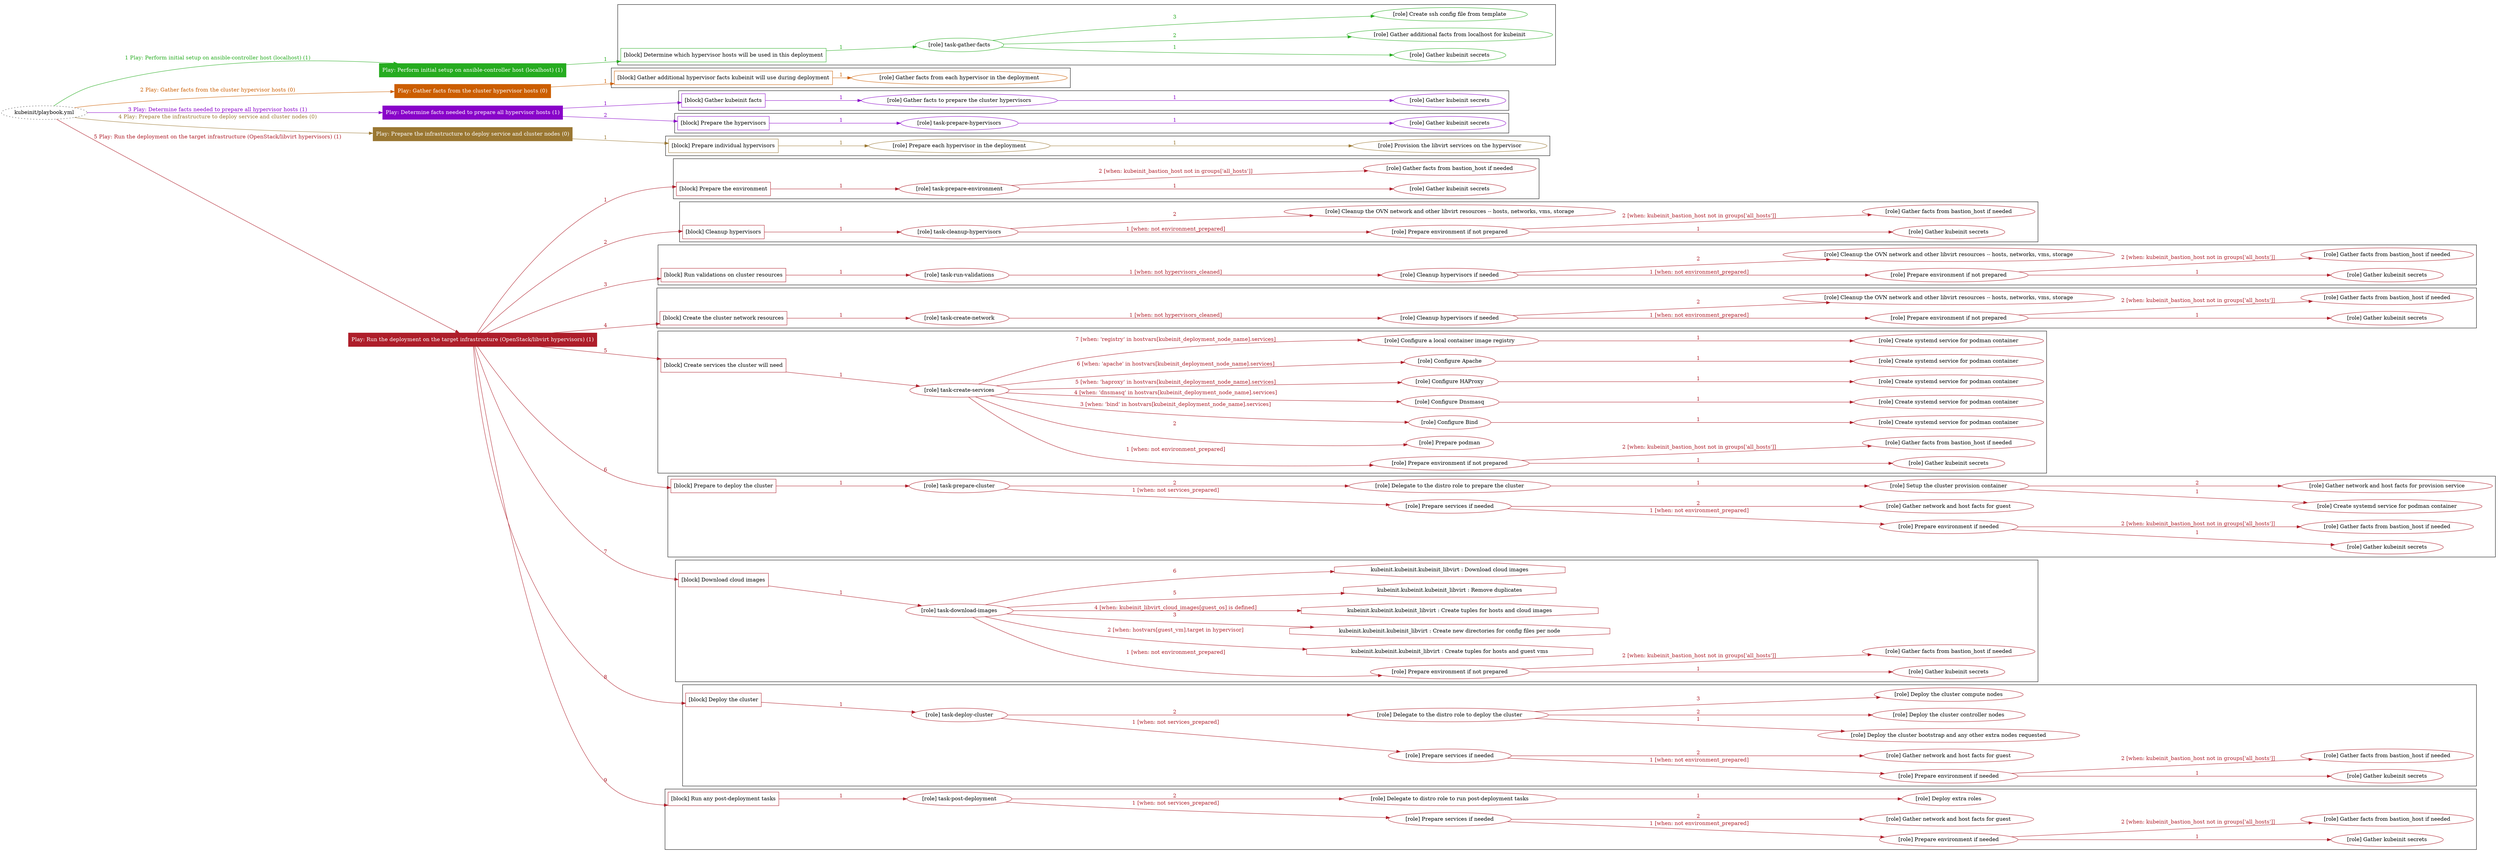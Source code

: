 digraph {
	graph [concentrate=true ordering=in rankdir=LR ratio=fill]
	edge [esep=5 sep=10]
	"kubeinit/playbook.yml" [URL="/home/runner/work/kubeinit/kubeinit/kubeinit/playbook.yml" id=playbook_1dc4ebe0 style=dotted]
	"kubeinit/playbook.yml" -> play_6513c6b6 [label="1 Play: Perform initial setup on ansible-controller host (localhost) (1)" color="#26ac20" fontcolor="#26ac20" id=edge_play_6513c6b6 labeltooltip="1 Play: Perform initial setup on ansible-controller host (localhost) (1)" tooltip="1 Play: Perform initial setup on ansible-controller host (localhost) (1)"]
	subgraph "Play: Perform initial setup on ansible-controller host (localhost) (1)" {
		play_6513c6b6 [label="Play: Perform initial setup on ansible-controller host (localhost) (1)" URL="/home/runner/work/kubeinit/kubeinit/kubeinit/playbook.yml" color="#26ac20" fontcolor="#ffffff" id=play_6513c6b6 shape=box style=filled tooltip=localhost]
		play_6513c6b6 -> block_0d187f43 [label=1 color="#26ac20" fontcolor="#26ac20" id=edge_block_0d187f43 labeltooltip=1 tooltip=1]
		subgraph cluster_block_0d187f43 {
			block_0d187f43 [label="[block] Determine which hypervisor hosts will be used in this deployment" URL="/home/runner/work/kubeinit/kubeinit/kubeinit/playbook.yml" color="#26ac20" id=block_0d187f43 labeltooltip="Determine which hypervisor hosts will be used in this deployment" shape=box tooltip="Determine which hypervisor hosts will be used in this deployment"]
			block_0d187f43 -> role_5e53e6bb [label="1 " color="#26ac20" fontcolor="#26ac20" id=edge_role_5e53e6bb labeltooltip="1 " tooltip="1 "]
			subgraph "task-gather-facts" {
				role_5e53e6bb [label="[role] task-gather-facts" URL="/home/runner/work/kubeinit/kubeinit/kubeinit/playbook.yml" color="#26ac20" id=role_5e53e6bb tooltip="task-gather-facts"]
				role_5e53e6bb -> role_58c66d2c [label="1 " color="#26ac20" fontcolor="#26ac20" id=edge_role_58c66d2c labeltooltip="1 " tooltip="1 "]
				subgraph "Gather kubeinit secrets" {
					role_58c66d2c [label="[role] Gather kubeinit secrets" URL="/home/runner/.ansible/collections/ansible_collections/kubeinit/kubeinit/roles/kubeinit_prepare/tasks/build_hypervisors_group.yml" color="#26ac20" id=role_58c66d2c tooltip="Gather kubeinit secrets"]
				}
				role_5e53e6bb -> role_f2170e97 [label="2 " color="#26ac20" fontcolor="#26ac20" id=edge_role_f2170e97 labeltooltip="2 " tooltip="2 "]
				subgraph "Gather additional facts from localhost for kubeinit" {
					role_f2170e97 [label="[role] Gather additional facts from localhost for kubeinit" URL="/home/runner/.ansible/collections/ansible_collections/kubeinit/kubeinit/roles/kubeinit_prepare/tasks/build_hypervisors_group.yml" color="#26ac20" id=role_f2170e97 tooltip="Gather additional facts from localhost for kubeinit"]
				}
				role_5e53e6bb -> role_0f9cb9e4 [label="3 " color="#26ac20" fontcolor="#26ac20" id=edge_role_0f9cb9e4 labeltooltip="3 " tooltip="3 "]
				subgraph "Create ssh config file from template" {
					role_0f9cb9e4 [label="[role] Create ssh config file from template" URL="/home/runner/.ansible/collections/ansible_collections/kubeinit/kubeinit/roles/kubeinit_prepare/tasks/build_hypervisors_group.yml" color="#26ac20" id=role_0f9cb9e4 tooltip="Create ssh config file from template"]
				}
			}
		}
	}
	"kubeinit/playbook.yml" -> play_af8299f8 [label="2 Play: Gather facts from the cluster hypervisor hosts (0)" color="#cc5e00" fontcolor="#cc5e00" id=edge_play_af8299f8 labeltooltip="2 Play: Gather facts from the cluster hypervisor hosts (0)" tooltip="2 Play: Gather facts from the cluster hypervisor hosts (0)"]
	subgraph "Play: Gather facts from the cluster hypervisor hosts (0)" {
		play_af8299f8 [label="Play: Gather facts from the cluster hypervisor hosts (0)" URL="/home/runner/work/kubeinit/kubeinit/kubeinit/playbook.yml" color="#cc5e00" fontcolor="#ffffff" id=play_af8299f8 shape=box style=filled tooltip="Play: Gather facts from the cluster hypervisor hosts (0)"]
		play_af8299f8 -> block_1654fb5c [label=1 color="#cc5e00" fontcolor="#cc5e00" id=edge_block_1654fb5c labeltooltip=1 tooltip=1]
		subgraph cluster_block_1654fb5c {
			block_1654fb5c [label="[block] Gather additional hypervisor facts kubeinit will use during deployment" URL="/home/runner/work/kubeinit/kubeinit/kubeinit/playbook.yml" color="#cc5e00" id=block_1654fb5c labeltooltip="Gather additional hypervisor facts kubeinit will use during deployment" shape=box tooltip="Gather additional hypervisor facts kubeinit will use during deployment"]
			block_1654fb5c -> role_815080ec [label="1 " color="#cc5e00" fontcolor="#cc5e00" id=edge_role_815080ec labeltooltip="1 " tooltip="1 "]
			subgraph "Gather facts from each hypervisor in the deployment" {
				role_815080ec [label="[role] Gather facts from each hypervisor in the deployment" URL="/home/runner/work/kubeinit/kubeinit/kubeinit/playbook.yml" color="#cc5e00" id=role_815080ec tooltip="Gather facts from each hypervisor in the deployment"]
			}
		}
	}
	"kubeinit/playbook.yml" -> play_f2537d6b [label="3 Play: Determine facts needed to prepare all hypervisor hosts (1)" color="#8903c9" fontcolor="#8903c9" id=edge_play_f2537d6b labeltooltip="3 Play: Determine facts needed to prepare all hypervisor hosts (1)" tooltip="3 Play: Determine facts needed to prepare all hypervisor hosts (1)"]
	subgraph "Play: Determine facts needed to prepare all hypervisor hosts (1)" {
		play_f2537d6b [label="Play: Determine facts needed to prepare all hypervisor hosts (1)" URL="/home/runner/work/kubeinit/kubeinit/kubeinit/playbook.yml" color="#8903c9" fontcolor="#ffffff" id=play_f2537d6b shape=box style=filled tooltip=localhost]
		play_f2537d6b -> block_002f20e9 [label=1 color="#8903c9" fontcolor="#8903c9" id=edge_block_002f20e9 labeltooltip=1 tooltip=1]
		subgraph cluster_block_002f20e9 {
			block_002f20e9 [label="[block] Gather kubeinit facts" URL="/home/runner/work/kubeinit/kubeinit/kubeinit/playbook.yml" color="#8903c9" id=block_002f20e9 labeltooltip="Gather kubeinit facts" shape=box tooltip="Gather kubeinit facts"]
			block_002f20e9 -> role_6f36fcad [label="1 " color="#8903c9" fontcolor="#8903c9" id=edge_role_6f36fcad labeltooltip="1 " tooltip="1 "]
			subgraph "Gather facts to prepare the cluster hypervisors" {
				role_6f36fcad [label="[role] Gather facts to prepare the cluster hypervisors" URL="/home/runner/work/kubeinit/kubeinit/kubeinit/playbook.yml" color="#8903c9" id=role_6f36fcad tooltip="Gather facts to prepare the cluster hypervisors"]
				role_6f36fcad -> role_30edd587 [label="1 " color="#8903c9" fontcolor="#8903c9" id=edge_role_30edd587 labeltooltip="1 " tooltip="1 "]
				subgraph "Gather kubeinit secrets" {
					role_30edd587 [label="[role] Gather kubeinit secrets" URL="/home/runner/.ansible/collections/ansible_collections/kubeinit/kubeinit/roles/kubeinit_prepare/tasks/gather_kubeinit_facts.yml" color="#8903c9" id=role_30edd587 tooltip="Gather kubeinit secrets"]
				}
			}
		}
		play_f2537d6b -> block_17f1f3e4 [label=2 color="#8903c9" fontcolor="#8903c9" id=edge_block_17f1f3e4 labeltooltip=2 tooltip=2]
		subgraph cluster_block_17f1f3e4 {
			block_17f1f3e4 [label="[block] Prepare the hypervisors" URL="/home/runner/work/kubeinit/kubeinit/kubeinit/playbook.yml" color="#8903c9" id=block_17f1f3e4 labeltooltip="Prepare the hypervisors" shape=box tooltip="Prepare the hypervisors"]
			block_17f1f3e4 -> role_e071bef1 [label="1 " color="#8903c9" fontcolor="#8903c9" id=edge_role_e071bef1 labeltooltip="1 " tooltip="1 "]
			subgraph "task-prepare-hypervisors" {
				role_e071bef1 [label="[role] task-prepare-hypervisors" URL="/home/runner/work/kubeinit/kubeinit/kubeinit/playbook.yml" color="#8903c9" id=role_e071bef1 tooltip="task-prepare-hypervisors"]
				role_e071bef1 -> role_2d4e78f7 [label="1 " color="#8903c9" fontcolor="#8903c9" id=edge_role_2d4e78f7 labeltooltip="1 " tooltip="1 "]
				subgraph "Gather kubeinit secrets" {
					role_2d4e78f7 [label="[role] Gather kubeinit secrets" URL="/home/runner/.ansible/collections/ansible_collections/kubeinit/kubeinit/roles/kubeinit_prepare/tasks/gather_kubeinit_facts.yml" color="#8903c9" id=role_2d4e78f7 tooltip="Gather kubeinit secrets"]
				}
			}
		}
	}
	"kubeinit/playbook.yml" -> play_0433453c [label="4 Play: Prepare the infrastructure to deploy service and cluster nodes (0)" color="#9a7732" fontcolor="#9a7732" id=edge_play_0433453c labeltooltip="4 Play: Prepare the infrastructure to deploy service and cluster nodes (0)" tooltip="4 Play: Prepare the infrastructure to deploy service and cluster nodes (0)"]
	subgraph "Play: Prepare the infrastructure to deploy service and cluster nodes (0)" {
		play_0433453c [label="Play: Prepare the infrastructure to deploy service and cluster nodes (0)" URL="/home/runner/work/kubeinit/kubeinit/kubeinit/playbook.yml" color="#9a7732" fontcolor="#ffffff" id=play_0433453c shape=box style=filled tooltip="Play: Prepare the infrastructure to deploy service and cluster nodes (0)"]
		play_0433453c -> block_5fc58ca0 [label=1 color="#9a7732" fontcolor="#9a7732" id=edge_block_5fc58ca0 labeltooltip=1 tooltip=1]
		subgraph cluster_block_5fc58ca0 {
			block_5fc58ca0 [label="[block] Prepare individual hypervisors" URL="/home/runner/work/kubeinit/kubeinit/kubeinit/playbook.yml" color="#9a7732" id=block_5fc58ca0 labeltooltip="Prepare individual hypervisors" shape=box tooltip="Prepare individual hypervisors"]
			block_5fc58ca0 -> role_2a9945bd [label="1 " color="#9a7732" fontcolor="#9a7732" id=edge_role_2a9945bd labeltooltip="1 " tooltip="1 "]
			subgraph "Prepare each hypervisor in the deployment" {
				role_2a9945bd [label="[role] Prepare each hypervisor in the deployment" URL="/home/runner/work/kubeinit/kubeinit/kubeinit/playbook.yml" color="#9a7732" id=role_2a9945bd tooltip="Prepare each hypervisor in the deployment"]
				role_2a9945bd -> role_81b85c98 [label="1 " color="#9a7732" fontcolor="#9a7732" id=edge_role_81b85c98 labeltooltip="1 " tooltip="1 "]
				subgraph "Provision the libvirt services on the hypervisor" {
					role_81b85c98 [label="[role] Provision the libvirt services on the hypervisor" URL="/home/runner/.ansible/collections/ansible_collections/kubeinit/kubeinit/roles/kubeinit_prepare/tasks/prepare_hypervisor.yml" color="#9a7732" id=role_81b85c98 tooltip="Provision the libvirt services on the hypervisor"]
				}
			}
		}
	}
	"kubeinit/playbook.yml" -> play_b1e037a3 [label="5 Play: Run the deployment on the target infrastructure (OpenStack/libvirt hypervisors) (1)" color="#ae1e2a" fontcolor="#ae1e2a" id=edge_play_b1e037a3 labeltooltip="5 Play: Run the deployment on the target infrastructure (OpenStack/libvirt hypervisors) (1)" tooltip="5 Play: Run the deployment on the target infrastructure (OpenStack/libvirt hypervisors) (1)"]
	subgraph "Play: Run the deployment on the target infrastructure (OpenStack/libvirt hypervisors) (1)" {
		play_b1e037a3 [label="Play: Run the deployment on the target infrastructure (OpenStack/libvirt hypervisors) (1)" URL="/home/runner/work/kubeinit/kubeinit/kubeinit/playbook.yml" color="#ae1e2a" fontcolor="#ffffff" id=play_b1e037a3 shape=box style=filled tooltip=localhost]
		play_b1e037a3 -> block_70743cce [label=1 color="#ae1e2a" fontcolor="#ae1e2a" id=edge_block_70743cce labeltooltip=1 tooltip=1]
		subgraph cluster_block_70743cce {
			block_70743cce [label="[block] Prepare the environment" URL="/home/runner/work/kubeinit/kubeinit/kubeinit/playbook.yml" color="#ae1e2a" id=block_70743cce labeltooltip="Prepare the environment" shape=box tooltip="Prepare the environment"]
			block_70743cce -> role_3106b410 [label="1 " color="#ae1e2a" fontcolor="#ae1e2a" id=edge_role_3106b410 labeltooltip="1 " tooltip="1 "]
			subgraph "task-prepare-environment" {
				role_3106b410 [label="[role] task-prepare-environment" URL="/home/runner/work/kubeinit/kubeinit/kubeinit/playbook.yml" color="#ae1e2a" id=role_3106b410 tooltip="task-prepare-environment"]
				role_3106b410 -> role_422b8fc1 [label="1 " color="#ae1e2a" fontcolor="#ae1e2a" id=edge_role_422b8fc1 labeltooltip="1 " tooltip="1 "]
				subgraph "Gather kubeinit secrets" {
					role_422b8fc1 [label="[role] Gather kubeinit secrets" URL="/home/runner/.ansible/collections/ansible_collections/kubeinit/kubeinit/roles/kubeinit_prepare/tasks/gather_kubeinit_facts.yml" color="#ae1e2a" id=role_422b8fc1 tooltip="Gather kubeinit secrets"]
				}
				role_3106b410 -> role_58552fe2 [label="2 [when: kubeinit_bastion_host not in groups['all_hosts']]" color="#ae1e2a" fontcolor="#ae1e2a" id=edge_role_58552fe2 labeltooltip="2 [when: kubeinit_bastion_host not in groups['all_hosts']]" tooltip="2 [when: kubeinit_bastion_host not in groups['all_hosts']]"]
				subgraph "Gather facts from bastion_host if needed" {
					role_58552fe2 [label="[role] Gather facts from bastion_host if needed" URL="/home/runner/.ansible/collections/ansible_collections/kubeinit/kubeinit/roles/kubeinit_prepare/tasks/main.yml" color="#ae1e2a" id=role_58552fe2 tooltip="Gather facts from bastion_host if needed"]
				}
			}
		}
		play_b1e037a3 -> block_bab4e5ac [label=2 color="#ae1e2a" fontcolor="#ae1e2a" id=edge_block_bab4e5ac labeltooltip=2 tooltip=2]
		subgraph cluster_block_bab4e5ac {
			block_bab4e5ac [label="[block] Cleanup hypervisors" URL="/home/runner/work/kubeinit/kubeinit/kubeinit/playbook.yml" color="#ae1e2a" id=block_bab4e5ac labeltooltip="Cleanup hypervisors" shape=box tooltip="Cleanup hypervisors"]
			block_bab4e5ac -> role_55acdf93 [label="1 " color="#ae1e2a" fontcolor="#ae1e2a" id=edge_role_55acdf93 labeltooltip="1 " tooltip="1 "]
			subgraph "task-cleanup-hypervisors" {
				role_55acdf93 [label="[role] task-cleanup-hypervisors" URL="/home/runner/work/kubeinit/kubeinit/kubeinit/playbook.yml" color="#ae1e2a" id=role_55acdf93 tooltip="task-cleanup-hypervisors"]
				role_55acdf93 -> role_ab9fbb3b [label="1 [when: not environment_prepared]" color="#ae1e2a" fontcolor="#ae1e2a" id=edge_role_ab9fbb3b labeltooltip="1 [when: not environment_prepared]" tooltip="1 [when: not environment_prepared]"]
				subgraph "Prepare environment if not prepared" {
					role_ab9fbb3b [label="[role] Prepare environment if not prepared" URL="/home/runner/.ansible/collections/ansible_collections/kubeinit/kubeinit/roles/kubeinit_libvirt/tasks/cleanup_hypervisors.yml" color="#ae1e2a" id=role_ab9fbb3b tooltip="Prepare environment if not prepared"]
					role_ab9fbb3b -> role_53c449d9 [label="1 " color="#ae1e2a" fontcolor="#ae1e2a" id=edge_role_53c449d9 labeltooltip="1 " tooltip="1 "]
					subgraph "Gather kubeinit secrets" {
						role_53c449d9 [label="[role] Gather kubeinit secrets" URL="/home/runner/.ansible/collections/ansible_collections/kubeinit/kubeinit/roles/kubeinit_prepare/tasks/gather_kubeinit_facts.yml" color="#ae1e2a" id=role_53c449d9 tooltip="Gather kubeinit secrets"]
					}
					role_ab9fbb3b -> role_942451ac [label="2 [when: kubeinit_bastion_host not in groups['all_hosts']]" color="#ae1e2a" fontcolor="#ae1e2a" id=edge_role_942451ac labeltooltip="2 [when: kubeinit_bastion_host not in groups['all_hosts']]" tooltip="2 [when: kubeinit_bastion_host not in groups['all_hosts']]"]
					subgraph "Gather facts from bastion_host if needed" {
						role_942451ac [label="[role] Gather facts from bastion_host if needed" URL="/home/runner/.ansible/collections/ansible_collections/kubeinit/kubeinit/roles/kubeinit_prepare/tasks/main.yml" color="#ae1e2a" id=role_942451ac tooltip="Gather facts from bastion_host if needed"]
					}
				}
				role_55acdf93 -> role_181dfad7 [label="2 " color="#ae1e2a" fontcolor="#ae1e2a" id=edge_role_181dfad7 labeltooltip="2 " tooltip="2 "]
				subgraph "Cleanup the OVN network and other libvirt resources -- hosts, networks, vms, storage" {
					role_181dfad7 [label="[role] Cleanup the OVN network and other libvirt resources -- hosts, networks, vms, storage" URL="/home/runner/.ansible/collections/ansible_collections/kubeinit/kubeinit/roles/kubeinit_libvirt/tasks/cleanup_hypervisors.yml" color="#ae1e2a" id=role_181dfad7 tooltip="Cleanup the OVN network and other libvirt resources -- hosts, networks, vms, storage"]
				}
			}
		}
		play_b1e037a3 -> block_743f879e [label=3 color="#ae1e2a" fontcolor="#ae1e2a" id=edge_block_743f879e labeltooltip=3 tooltip=3]
		subgraph cluster_block_743f879e {
			block_743f879e [label="[block] Run validations on cluster resources" URL="/home/runner/work/kubeinit/kubeinit/kubeinit/playbook.yml" color="#ae1e2a" id=block_743f879e labeltooltip="Run validations on cluster resources" shape=box tooltip="Run validations on cluster resources"]
			block_743f879e -> role_dddf1a9d [label="1 " color="#ae1e2a" fontcolor="#ae1e2a" id=edge_role_dddf1a9d labeltooltip="1 " tooltip="1 "]
			subgraph "task-run-validations" {
				role_dddf1a9d [label="[role] task-run-validations" URL="/home/runner/work/kubeinit/kubeinit/kubeinit/playbook.yml" color="#ae1e2a" id=role_dddf1a9d tooltip="task-run-validations"]
				role_dddf1a9d -> role_78411597 [label="1 [when: not hypervisors_cleaned]" color="#ae1e2a" fontcolor="#ae1e2a" id=edge_role_78411597 labeltooltip="1 [when: not hypervisors_cleaned]" tooltip="1 [when: not hypervisors_cleaned]"]
				subgraph "Cleanup hypervisors if needed" {
					role_78411597 [label="[role] Cleanup hypervisors if needed" URL="/home/runner/.ansible/collections/ansible_collections/kubeinit/kubeinit/roles/kubeinit_validations/tasks/main.yml" color="#ae1e2a" id=role_78411597 tooltip="Cleanup hypervisors if needed"]
					role_78411597 -> role_bbadc36d [label="1 [when: not environment_prepared]" color="#ae1e2a" fontcolor="#ae1e2a" id=edge_role_bbadc36d labeltooltip="1 [when: not environment_prepared]" tooltip="1 [when: not environment_prepared]"]
					subgraph "Prepare environment if not prepared" {
						role_bbadc36d [label="[role] Prepare environment if not prepared" URL="/home/runner/.ansible/collections/ansible_collections/kubeinit/kubeinit/roles/kubeinit_libvirt/tasks/cleanup_hypervisors.yml" color="#ae1e2a" id=role_bbadc36d tooltip="Prepare environment if not prepared"]
						role_bbadc36d -> role_6570d562 [label="1 " color="#ae1e2a" fontcolor="#ae1e2a" id=edge_role_6570d562 labeltooltip="1 " tooltip="1 "]
						subgraph "Gather kubeinit secrets" {
							role_6570d562 [label="[role] Gather kubeinit secrets" URL="/home/runner/.ansible/collections/ansible_collections/kubeinit/kubeinit/roles/kubeinit_prepare/tasks/gather_kubeinit_facts.yml" color="#ae1e2a" id=role_6570d562 tooltip="Gather kubeinit secrets"]
						}
						role_bbadc36d -> role_b6cb369b [label="2 [when: kubeinit_bastion_host not in groups['all_hosts']]" color="#ae1e2a" fontcolor="#ae1e2a" id=edge_role_b6cb369b labeltooltip="2 [when: kubeinit_bastion_host not in groups['all_hosts']]" tooltip="2 [when: kubeinit_bastion_host not in groups['all_hosts']]"]
						subgraph "Gather facts from bastion_host if needed" {
							role_b6cb369b [label="[role] Gather facts from bastion_host if needed" URL="/home/runner/.ansible/collections/ansible_collections/kubeinit/kubeinit/roles/kubeinit_prepare/tasks/main.yml" color="#ae1e2a" id=role_b6cb369b tooltip="Gather facts from bastion_host if needed"]
						}
					}
					role_78411597 -> role_ed239602 [label="2 " color="#ae1e2a" fontcolor="#ae1e2a" id=edge_role_ed239602 labeltooltip="2 " tooltip="2 "]
					subgraph "Cleanup the OVN network and other libvirt resources -- hosts, networks, vms, storage" {
						role_ed239602 [label="[role] Cleanup the OVN network and other libvirt resources -- hosts, networks, vms, storage" URL="/home/runner/.ansible/collections/ansible_collections/kubeinit/kubeinit/roles/kubeinit_libvirt/tasks/cleanup_hypervisors.yml" color="#ae1e2a" id=role_ed239602 tooltip="Cleanup the OVN network and other libvirt resources -- hosts, networks, vms, storage"]
					}
				}
			}
		}
		play_b1e037a3 -> block_61c67edf [label=4 color="#ae1e2a" fontcolor="#ae1e2a" id=edge_block_61c67edf labeltooltip=4 tooltip=4]
		subgraph cluster_block_61c67edf {
			block_61c67edf [label="[block] Create the cluster network resources" URL="/home/runner/work/kubeinit/kubeinit/kubeinit/playbook.yml" color="#ae1e2a" id=block_61c67edf labeltooltip="Create the cluster network resources" shape=box tooltip="Create the cluster network resources"]
			block_61c67edf -> role_f309b1be [label="1 " color="#ae1e2a" fontcolor="#ae1e2a" id=edge_role_f309b1be labeltooltip="1 " tooltip="1 "]
			subgraph "task-create-network" {
				role_f309b1be [label="[role] task-create-network" URL="/home/runner/work/kubeinit/kubeinit/kubeinit/playbook.yml" color="#ae1e2a" id=role_f309b1be tooltip="task-create-network"]
				role_f309b1be -> role_29e4ea25 [label="1 [when: not hypervisors_cleaned]" color="#ae1e2a" fontcolor="#ae1e2a" id=edge_role_29e4ea25 labeltooltip="1 [when: not hypervisors_cleaned]" tooltip="1 [when: not hypervisors_cleaned]"]
				subgraph "Cleanup hypervisors if needed" {
					role_29e4ea25 [label="[role] Cleanup hypervisors if needed" URL="/home/runner/.ansible/collections/ansible_collections/kubeinit/kubeinit/roles/kubeinit_libvirt/tasks/create_network.yml" color="#ae1e2a" id=role_29e4ea25 tooltip="Cleanup hypervisors if needed"]
					role_29e4ea25 -> role_d6699319 [label="1 [when: not environment_prepared]" color="#ae1e2a" fontcolor="#ae1e2a" id=edge_role_d6699319 labeltooltip="1 [when: not environment_prepared]" tooltip="1 [when: not environment_prepared]"]
					subgraph "Prepare environment if not prepared" {
						role_d6699319 [label="[role] Prepare environment if not prepared" URL="/home/runner/.ansible/collections/ansible_collections/kubeinit/kubeinit/roles/kubeinit_libvirt/tasks/cleanup_hypervisors.yml" color="#ae1e2a" id=role_d6699319 tooltip="Prepare environment if not prepared"]
						role_d6699319 -> role_c02a628a [label="1 " color="#ae1e2a" fontcolor="#ae1e2a" id=edge_role_c02a628a labeltooltip="1 " tooltip="1 "]
						subgraph "Gather kubeinit secrets" {
							role_c02a628a [label="[role] Gather kubeinit secrets" URL="/home/runner/.ansible/collections/ansible_collections/kubeinit/kubeinit/roles/kubeinit_prepare/tasks/gather_kubeinit_facts.yml" color="#ae1e2a" id=role_c02a628a tooltip="Gather kubeinit secrets"]
						}
						role_d6699319 -> role_40cc6579 [label="2 [when: kubeinit_bastion_host not in groups['all_hosts']]" color="#ae1e2a" fontcolor="#ae1e2a" id=edge_role_40cc6579 labeltooltip="2 [when: kubeinit_bastion_host not in groups['all_hosts']]" tooltip="2 [when: kubeinit_bastion_host not in groups['all_hosts']]"]
						subgraph "Gather facts from bastion_host if needed" {
							role_40cc6579 [label="[role] Gather facts from bastion_host if needed" URL="/home/runner/.ansible/collections/ansible_collections/kubeinit/kubeinit/roles/kubeinit_prepare/tasks/main.yml" color="#ae1e2a" id=role_40cc6579 tooltip="Gather facts from bastion_host if needed"]
						}
					}
					role_29e4ea25 -> role_c6f0db98 [label="2 " color="#ae1e2a" fontcolor="#ae1e2a" id=edge_role_c6f0db98 labeltooltip="2 " tooltip="2 "]
					subgraph "Cleanup the OVN network and other libvirt resources -- hosts, networks, vms, storage" {
						role_c6f0db98 [label="[role] Cleanup the OVN network and other libvirt resources -- hosts, networks, vms, storage" URL="/home/runner/.ansible/collections/ansible_collections/kubeinit/kubeinit/roles/kubeinit_libvirt/tasks/cleanup_hypervisors.yml" color="#ae1e2a" id=role_c6f0db98 tooltip="Cleanup the OVN network and other libvirt resources -- hosts, networks, vms, storage"]
					}
				}
			}
		}
		play_b1e037a3 -> block_2b3b27f3 [label=5 color="#ae1e2a" fontcolor="#ae1e2a" id=edge_block_2b3b27f3 labeltooltip=5 tooltip=5]
		subgraph cluster_block_2b3b27f3 {
			block_2b3b27f3 [label="[block] Create services the cluster will need" URL="/home/runner/work/kubeinit/kubeinit/kubeinit/playbook.yml" color="#ae1e2a" id=block_2b3b27f3 labeltooltip="Create services the cluster will need" shape=box tooltip="Create services the cluster will need"]
			block_2b3b27f3 -> role_7520de00 [label="1 " color="#ae1e2a" fontcolor="#ae1e2a" id=edge_role_7520de00 labeltooltip="1 " tooltip="1 "]
			subgraph "task-create-services" {
				role_7520de00 [label="[role] task-create-services" URL="/home/runner/work/kubeinit/kubeinit/kubeinit/playbook.yml" color="#ae1e2a" id=role_7520de00 tooltip="task-create-services"]
				role_7520de00 -> role_40e0e83b [label="1 [when: not environment_prepared]" color="#ae1e2a" fontcolor="#ae1e2a" id=edge_role_40e0e83b labeltooltip="1 [when: not environment_prepared]" tooltip="1 [when: not environment_prepared]"]
				subgraph "Prepare environment if not prepared" {
					role_40e0e83b [label="[role] Prepare environment if not prepared" URL="/home/runner/.ansible/collections/ansible_collections/kubeinit/kubeinit/roles/kubeinit_services/tasks/main.yml" color="#ae1e2a" id=role_40e0e83b tooltip="Prepare environment if not prepared"]
					role_40e0e83b -> role_e9c843bf [label="1 " color="#ae1e2a" fontcolor="#ae1e2a" id=edge_role_e9c843bf labeltooltip="1 " tooltip="1 "]
					subgraph "Gather kubeinit secrets" {
						role_e9c843bf [label="[role] Gather kubeinit secrets" URL="/home/runner/.ansible/collections/ansible_collections/kubeinit/kubeinit/roles/kubeinit_prepare/tasks/gather_kubeinit_facts.yml" color="#ae1e2a" id=role_e9c843bf tooltip="Gather kubeinit secrets"]
					}
					role_40e0e83b -> role_202af3b6 [label="2 [when: kubeinit_bastion_host not in groups['all_hosts']]" color="#ae1e2a" fontcolor="#ae1e2a" id=edge_role_202af3b6 labeltooltip="2 [when: kubeinit_bastion_host not in groups['all_hosts']]" tooltip="2 [when: kubeinit_bastion_host not in groups['all_hosts']]"]
					subgraph "Gather facts from bastion_host if needed" {
						role_202af3b6 [label="[role] Gather facts from bastion_host if needed" URL="/home/runner/.ansible/collections/ansible_collections/kubeinit/kubeinit/roles/kubeinit_prepare/tasks/main.yml" color="#ae1e2a" id=role_202af3b6 tooltip="Gather facts from bastion_host if needed"]
					}
				}
				role_7520de00 -> role_98b068ba [label="2 " color="#ae1e2a" fontcolor="#ae1e2a" id=edge_role_98b068ba labeltooltip="2 " tooltip="2 "]
				subgraph "Prepare podman" {
					role_98b068ba [label="[role] Prepare podman" URL="/home/runner/.ansible/collections/ansible_collections/kubeinit/kubeinit/roles/kubeinit_services/tasks/00_create_service_pod.yml" color="#ae1e2a" id=role_98b068ba tooltip="Prepare podman"]
				}
				role_7520de00 -> role_e49d988c [label="3 [when: 'bind' in hostvars[kubeinit_deployment_node_name].services]" color="#ae1e2a" fontcolor="#ae1e2a" id=edge_role_e49d988c labeltooltip="3 [when: 'bind' in hostvars[kubeinit_deployment_node_name].services]" tooltip="3 [when: 'bind' in hostvars[kubeinit_deployment_node_name].services]"]
				subgraph "Configure Bind" {
					role_e49d988c [label="[role] Configure Bind" URL="/home/runner/.ansible/collections/ansible_collections/kubeinit/kubeinit/roles/kubeinit_services/tasks/start_services_containers.yml" color="#ae1e2a" id=role_e49d988c tooltip="Configure Bind"]
					role_e49d988c -> role_2277fd73 [label="1 " color="#ae1e2a" fontcolor="#ae1e2a" id=edge_role_2277fd73 labeltooltip="1 " tooltip="1 "]
					subgraph "Create systemd service for podman container" {
						role_2277fd73 [label="[role] Create systemd service for podman container" URL="/home/runner/.ansible/collections/ansible_collections/kubeinit/kubeinit/roles/kubeinit_bind/tasks/main.yml" color="#ae1e2a" id=role_2277fd73 tooltip="Create systemd service for podman container"]
					}
				}
				role_7520de00 -> role_10592fe5 [label="4 [when: 'dnsmasq' in hostvars[kubeinit_deployment_node_name].services]" color="#ae1e2a" fontcolor="#ae1e2a" id=edge_role_10592fe5 labeltooltip="4 [when: 'dnsmasq' in hostvars[kubeinit_deployment_node_name].services]" tooltip="4 [when: 'dnsmasq' in hostvars[kubeinit_deployment_node_name].services]"]
				subgraph "Configure Dnsmasq" {
					role_10592fe5 [label="[role] Configure Dnsmasq" URL="/home/runner/.ansible/collections/ansible_collections/kubeinit/kubeinit/roles/kubeinit_services/tasks/start_services_containers.yml" color="#ae1e2a" id=role_10592fe5 tooltip="Configure Dnsmasq"]
					role_10592fe5 -> role_8eb34e7c [label="1 " color="#ae1e2a" fontcolor="#ae1e2a" id=edge_role_8eb34e7c labeltooltip="1 " tooltip="1 "]
					subgraph "Create systemd service for podman container" {
						role_8eb34e7c [label="[role] Create systemd service for podman container" URL="/home/runner/.ansible/collections/ansible_collections/kubeinit/kubeinit/roles/kubeinit_dnsmasq/tasks/main.yml" color="#ae1e2a" id=role_8eb34e7c tooltip="Create systemd service for podman container"]
					}
				}
				role_7520de00 -> role_f98f70eb [label="5 [when: 'haproxy' in hostvars[kubeinit_deployment_node_name].services]" color="#ae1e2a" fontcolor="#ae1e2a" id=edge_role_f98f70eb labeltooltip="5 [when: 'haproxy' in hostvars[kubeinit_deployment_node_name].services]" tooltip="5 [when: 'haproxy' in hostvars[kubeinit_deployment_node_name].services]"]
				subgraph "Configure HAProxy" {
					role_f98f70eb [label="[role] Configure HAProxy" URL="/home/runner/.ansible/collections/ansible_collections/kubeinit/kubeinit/roles/kubeinit_services/tasks/start_services_containers.yml" color="#ae1e2a" id=role_f98f70eb tooltip="Configure HAProxy"]
					role_f98f70eb -> role_12fbcdbd [label="1 " color="#ae1e2a" fontcolor="#ae1e2a" id=edge_role_12fbcdbd labeltooltip="1 " tooltip="1 "]
					subgraph "Create systemd service for podman container" {
						role_12fbcdbd [label="[role] Create systemd service for podman container" URL="/home/runner/.ansible/collections/ansible_collections/kubeinit/kubeinit/roles/kubeinit_haproxy/tasks/main.yml" color="#ae1e2a" id=role_12fbcdbd tooltip="Create systemd service for podman container"]
					}
				}
				role_7520de00 -> role_addabec0 [label="6 [when: 'apache' in hostvars[kubeinit_deployment_node_name].services]" color="#ae1e2a" fontcolor="#ae1e2a" id=edge_role_addabec0 labeltooltip="6 [when: 'apache' in hostvars[kubeinit_deployment_node_name].services]" tooltip="6 [when: 'apache' in hostvars[kubeinit_deployment_node_name].services]"]
				subgraph "Configure Apache" {
					role_addabec0 [label="[role] Configure Apache" URL="/home/runner/.ansible/collections/ansible_collections/kubeinit/kubeinit/roles/kubeinit_services/tasks/start_services_containers.yml" color="#ae1e2a" id=role_addabec0 tooltip="Configure Apache"]
					role_addabec0 -> role_62d3bd35 [label="1 " color="#ae1e2a" fontcolor="#ae1e2a" id=edge_role_62d3bd35 labeltooltip="1 " tooltip="1 "]
					subgraph "Create systemd service for podman container" {
						role_62d3bd35 [label="[role] Create systemd service for podman container" URL="/home/runner/.ansible/collections/ansible_collections/kubeinit/kubeinit/roles/kubeinit_apache/tasks/main.yml" color="#ae1e2a" id=role_62d3bd35 tooltip="Create systemd service for podman container"]
					}
				}
				role_7520de00 -> role_31b2f4b5 [label="7 [when: 'registry' in hostvars[kubeinit_deployment_node_name].services]" color="#ae1e2a" fontcolor="#ae1e2a" id=edge_role_31b2f4b5 labeltooltip="7 [when: 'registry' in hostvars[kubeinit_deployment_node_name].services]" tooltip="7 [when: 'registry' in hostvars[kubeinit_deployment_node_name].services]"]
				subgraph "Configure a local container image registry" {
					role_31b2f4b5 [label="[role] Configure a local container image registry" URL="/home/runner/.ansible/collections/ansible_collections/kubeinit/kubeinit/roles/kubeinit_services/tasks/start_services_containers.yml" color="#ae1e2a" id=role_31b2f4b5 tooltip="Configure a local container image registry"]
					role_31b2f4b5 -> role_9b3d82e4 [label="1 " color="#ae1e2a" fontcolor="#ae1e2a" id=edge_role_9b3d82e4 labeltooltip="1 " tooltip="1 "]
					subgraph "Create systemd service for podman container" {
						role_9b3d82e4 [label="[role] Create systemd service for podman container" URL="/home/runner/.ansible/collections/ansible_collections/kubeinit/kubeinit/roles/kubeinit_registry/tasks/main.yml" color="#ae1e2a" id=role_9b3d82e4 tooltip="Create systemd service for podman container"]
					}
				}
			}
		}
		play_b1e037a3 -> block_785d9d4a [label=6 color="#ae1e2a" fontcolor="#ae1e2a" id=edge_block_785d9d4a labeltooltip=6 tooltip=6]
		subgraph cluster_block_785d9d4a {
			block_785d9d4a [label="[block] Prepare to deploy the cluster" URL="/home/runner/work/kubeinit/kubeinit/kubeinit/playbook.yml" color="#ae1e2a" id=block_785d9d4a labeltooltip="Prepare to deploy the cluster" shape=box tooltip="Prepare to deploy the cluster"]
			block_785d9d4a -> role_f445d3b8 [label="1 " color="#ae1e2a" fontcolor="#ae1e2a" id=edge_role_f445d3b8 labeltooltip="1 " tooltip="1 "]
			subgraph "task-prepare-cluster" {
				role_f445d3b8 [label="[role] task-prepare-cluster" URL="/home/runner/work/kubeinit/kubeinit/kubeinit/playbook.yml" color="#ae1e2a" id=role_f445d3b8 tooltip="task-prepare-cluster"]
				role_f445d3b8 -> role_99945009 [label="1 [when: not services_prepared]" color="#ae1e2a" fontcolor="#ae1e2a" id=edge_role_99945009 labeltooltip="1 [when: not services_prepared]" tooltip="1 [when: not services_prepared]"]
				subgraph "Prepare services if needed" {
					role_99945009 [label="[role] Prepare services if needed" URL="/home/runner/.ansible/collections/ansible_collections/kubeinit/kubeinit/roles/kubeinit_prepare/tasks/prepare_cluster.yml" color="#ae1e2a" id=role_99945009 tooltip="Prepare services if needed"]
					role_99945009 -> role_81bc725b [label="1 [when: not environment_prepared]" color="#ae1e2a" fontcolor="#ae1e2a" id=edge_role_81bc725b labeltooltip="1 [when: not environment_prepared]" tooltip="1 [when: not environment_prepared]"]
					subgraph "Prepare environment if needed" {
						role_81bc725b [label="[role] Prepare environment if needed" URL="/home/runner/.ansible/collections/ansible_collections/kubeinit/kubeinit/roles/kubeinit_services/tasks/prepare_services.yml" color="#ae1e2a" id=role_81bc725b tooltip="Prepare environment if needed"]
						role_81bc725b -> role_8a4aa9c0 [label="1 " color="#ae1e2a" fontcolor="#ae1e2a" id=edge_role_8a4aa9c0 labeltooltip="1 " tooltip="1 "]
						subgraph "Gather kubeinit secrets" {
							role_8a4aa9c0 [label="[role] Gather kubeinit secrets" URL="/home/runner/.ansible/collections/ansible_collections/kubeinit/kubeinit/roles/kubeinit_prepare/tasks/gather_kubeinit_facts.yml" color="#ae1e2a" id=role_8a4aa9c0 tooltip="Gather kubeinit secrets"]
						}
						role_81bc725b -> role_170f1bfc [label="2 [when: kubeinit_bastion_host not in groups['all_hosts']]" color="#ae1e2a" fontcolor="#ae1e2a" id=edge_role_170f1bfc labeltooltip="2 [when: kubeinit_bastion_host not in groups['all_hosts']]" tooltip="2 [when: kubeinit_bastion_host not in groups['all_hosts']]"]
						subgraph "Gather facts from bastion_host if needed" {
							role_170f1bfc [label="[role] Gather facts from bastion_host if needed" URL="/home/runner/.ansible/collections/ansible_collections/kubeinit/kubeinit/roles/kubeinit_prepare/tasks/main.yml" color="#ae1e2a" id=role_170f1bfc tooltip="Gather facts from bastion_host if needed"]
						}
					}
					role_99945009 -> role_49a26e2a [label="2 " color="#ae1e2a" fontcolor="#ae1e2a" id=edge_role_49a26e2a labeltooltip="2 " tooltip="2 "]
					subgraph "Gather network and host facts for guest" {
						role_49a26e2a [label="[role] Gather network and host facts for guest" URL="/home/runner/.ansible/collections/ansible_collections/kubeinit/kubeinit/roles/kubeinit_services/tasks/prepare_services.yml" color="#ae1e2a" id=role_49a26e2a tooltip="Gather network and host facts for guest"]
					}
				}
				role_f445d3b8 -> role_91511846 [label="2 " color="#ae1e2a" fontcolor="#ae1e2a" id=edge_role_91511846 labeltooltip="2 " tooltip="2 "]
				subgraph "Delegate to the distro role to prepare the cluster" {
					role_91511846 [label="[role] Delegate to the distro role to prepare the cluster" URL="/home/runner/.ansible/collections/ansible_collections/kubeinit/kubeinit/roles/kubeinit_prepare/tasks/prepare_cluster.yml" color="#ae1e2a" id=role_91511846 tooltip="Delegate to the distro role to prepare the cluster"]
					role_91511846 -> role_f3b1724e [label="1 " color="#ae1e2a" fontcolor="#ae1e2a" id=edge_role_f3b1724e labeltooltip="1 " tooltip="1 "]
					subgraph "Setup the cluster provision container" {
						role_f3b1724e [label="[role] Setup the cluster provision container" URL="/home/runner/.ansible/collections/ansible_collections/kubeinit/kubeinit/roles/kubeinit_openshift/tasks/prepare_cluster.yml" color="#ae1e2a" id=role_f3b1724e tooltip="Setup the cluster provision container"]
						role_f3b1724e -> role_e7110ab9 [label="1 " color="#ae1e2a" fontcolor="#ae1e2a" id=edge_role_e7110ab9 labeltooltip="1 " tooltip="1 "]
						subgraph "Create systemd service for podman container" {
							role_e7110ab9 [label="[role] Create systemd service for podman container" URL="/home/runner/.ansible/collections/ansible_collections/kubeinit/kubeinit/roles/kubeinit_services/tasks/create_provision_container.yml" color="#ae1e2a" id=role_e7110ab9 tooltip="Create systemd service for podman container"]
						}
						role_f3b1724e -> role_dd98c0cd [label="2 " color="#ae1e2a" fontcolor="#ae1e2a" id=edge_role_dd98c0cd labeltooltip="2 " tooltip="2 "]
						subgraph "Gather network and host facts for provision service" {
							role_dd98c0cd [label="[role] Gather network and host facts for provision service" URL="/home/runner/.ansible/collections/ansible_collections/kubeinit/kubeinit/roles/kubeinit_services/tasks/create_provision_container.yml" color="#ae1e2a" id=role_dd98c0cd tooltip="Gather network and host facts for provision service"]
						}
					}
				}
			}
		}
		play_b1e037a3 -> block_8a24c33c [label=7 color="#ae1e2a" fontcolor="#ae1e2a" id=edge_block_8a24c33c labeltooltip=7 tooltip=7]
		subgraph cluster_block_8a24c33c {
			block_8a24c33c [label="[block] Download cloud images" URL="/home/runner/work/kubeinit/kubeinit/kubeinit/playbook.yml" color="#ae1e2a" id=block_8a24c33c labeltooltip="Download cloud images" shape=box tooltip="Download cloud images"]
			block_8a24c33c -> role_eee38b3b [label="1 " color="#ae1e2a" fontcolor="#ae1e2a" id=edge_role_eee38b3b labeltooltip="1 " tooltip="1 "]
			subgraph "task-download-images" {
				role_eee38b3b [label="[role] task-download-images" URL="/home/runner/work/kubeinit/kubeinit/kubeinit/playbook.yml" color="#ae1e2a" id=role_eee38b3b tooltip="task-download-images"]
				role_eee38b3b -> role_687f3e93 [label="1 [when: not environment_prepared]" color="#ae1e2a" fontcolor="#ae1e2a" id=edge_role_687f3e93 labeltooltip="1 [when: not environment_prepared]" tooltip="1 [when: not environment_prepared]"]
				subgraph "Prepare environment if not prepared" {
					role_687f3e93 [label="[role] Prepare environment if not prepared" URL="/home/runner/.ansible/collections/ansible_collections/kubeinit/kubeinit/roles/kubeinit_libvirt/tasks/download_cloud_images.yml" color="#ae1e2a" id=role_687f3e93 tooltip="Prepare environment if not prepared"]
					role_687f3e93 -> role_474c86f9 [label="1 " color="#ae1e2a" fontcolor="#ae1e2a" id=edge_role_474c86f9 labeltooltip="1 " tooltip="1 "]
					subgraph "Gather kubeinit secrets" {
						role_474c86f9 [label="[role] Gather kubeinit secrets" URL="/home/runner/.ansible/collections/ansible_collections/kubeinit/kubeinit/roles/kubeinit_prepare/tasks/gather_kubeinit_facts.yml" color="#ae1e2a" id=role_474c86f9 tooltip="Gather kubeinit secrets"]
					}
					role_687f3e93 -> role_38ca0aea [label="2 [when: kubeinit_bastion_host not in groups['all_hosts']]" color="#ae1e2a" fontcolor="#ae1e2a" id=edge_role_38ca0aea labeltooltip="2 [when: kubeinit_bastion_host not in groups['all_hosts']]" tooltip="2 [when: kubeinit_bastion_host not in groups['all_hosts']]"]
					subgraph "Gather facts from bastion_host if needed" {
						role_38ca0aea [label="[role] Gather facts from bastion_host if needed" URL="/home/runner/.ansible/collections/ansible_collections/kubeinit/kubeinit/roles/kubeinit_prepare/tasks/main.yml" color="#ae1e2a" id=role_38ca0aea tooltip="Gather facts from bastion_host if needed"]
					}
				}
				task_7b187514 [label="kubeinit.kubeinit.kubeinit_libvirt : Create tuples for hosts and guest vms" URL="/home/runner/.ansible/collections/ansible_collections/kubeinit/kubeinit/roles/kubeinit_libvirt/tasks/download_cloud_images.yml" color="#ae1e2a" id=task_7b187514 shape=octagon tooltip="kubeinit.kubeinit.kubeinit_libvirt : Create tuples for hosts and guest vms"]
				role_eee38b3b -> task_7b187514 [label="2 [when: hostvars[guest_vm].target in hypervisor]" color="#ae1e2a" fontcolor="#ae1e2a" id=edge_task_7b187514 labeltooltip="2 [when: hostvars[guest_vm].target in hypervisor]" tooltip="2 [when: hostvars[guest_vm].target in hypervisor]"]
				task_94aaa891 [label="kubeinit.kubeinit.kubeinit_libvirt : Create new directories for config files per node" URL="/home/runner/.ansible/collections/ansible_collections/kubeinit/kubeinit/roles/kubeinit_libvirt/tasks/download_cloud_images.yml" color="#ae1e2a" id=task_94aaa891 shape=octagon tooltip="kubeinit.kubeinit.kubeinit_libvirt : Create new directories for config files per node"]
				role_eee38b3b -> task_94aaa891 [label="3 " color="#ae1e2a" fontcolor="#ae1e2a" id=edge_task_94aaa891 labeltooltip="3 " tooltip="3 "]
				task_0f29c79f [label="kubeinit.kubeinit.kubeinit_libvirt : Create tuples for hosts and cloud images" URL="/home/runner/.ansible/collections/ansible_collections/kubeinit/kubeinit/roles/kubeinit_libvirt/tasks/download_cloud_images.yml" color="#ae1e2a" id=task_0f29c79f shape=octagon tooltip="kubeinit.kubeinit.kubeinit_libvirt : Create tuples for hosts and cloud images"]
				role_eee38b3b -> task_0f29c79f [label="4 [when: kubeinit_libvirt_cloud_images[guest_os] is defined]" color="#ae1e2a" fontcolor="#ae1e2a" id=edge_task_0f29c79f labeltooltip="4 [when: kubeinit_libvirt_cloud_images[guest_os] is defined]" tooltip="4 [when: kubeinit_libvirt_cloud_images[guest_os] is defined]"]
				task_d8c043f4 [label="kubeinit.kubeinit.kubeinit_libvirt : Remove duplicates" URL="/home/runner/.ansible/collections/ansible_collections/kubeinit/kubeinit/roles/kubeinit_libvirt/tasks/download_cloud_images.yml" color="#ae1e2a" id=task_d8c043f4 shape=octagon tooltip="kubeinit.kubeinit.kubeinit_libvirt : Remove duplicates"]
				role_eee38b3b -> task_d8c043f4 [label="5 " color="#ae1e2a" fontcolor="#ae1e2a" id=edge_task_d8c043f4 labeltooltip="5 " tooltip="5 "]
				task_04504001 [label="kubeinit.kubeinit.kubeinit_libvirt : Download cloud images" URL="/home/runner/.ansible/collections/ansible_collections/kubeinit/kubeinit/roles/kubeinit_libvirt/tasks/download_cloud_images.yml" color="#ae1e2a" id=task_04504001 shape=octagon tooltip="kubeinit.kubeinit.kubeinit_libvirt : Download cloud images"]
				role_eee38b3b -> task_04504001 [label="6 " color="#ae1e2a" fontcolor="#ae1e2a" id=edge_task_04504001 labeltooltip="6 " tooltip="6 "]
			}
		}
		play_b1e037a3 -> block_4b20b5bd [label=8 color="#ae1e2a" fontcolor="#ae1e2a" id=edge_block_4b20b5bd labeltooltip=8 tooltip=8]
		subgraph cluster_block_4b20b5bd {
			block_4b20b5bd [label="[block] Deploy the cluster" URL="/home/runner/work/kubeinit/kubeinit/kubeinit/playbook.yml" color="#ae1e2a" id=block_4b20b5bd labeltooltip="Deploy the cluster" shape=box tooltip="Deploy the cluster"]
			block_4b20b5bd -> role_fbc9043e [label="1 " color="#ae1e2a" fontcolor="#ae1e2a" id=edge_role_fbc9043e labeltooltip="1 " tooltip="1 "]
			subgraph "task-deploy-cluster" {
				role_fbc9043e [label="[role] task-deploy-cluster" URL="/home/runner/work/kubeinit/kubeinit/kubeinit/playbook.yml" color="#ae1e2a" id=role_fbc9043e tooltip="task-deploy-cluster"]
				role_fbc9043e -> role_13f40c21 [label="1 [when: not services_prepared]" color="#ae1e2a" fontcolor="#ae1e2a" id=edge_role_13f40c21 labeltooltip="1 [when: not services_prepared]" tooltip="1 [when: not services_prepared]"]
				subgraph "Prepare services if needed" {
					role_13f40c21 [label="[role] Prepare services if needed" URL="/home/runner/.ansible/collections/ansible_collections/kubeinit/kubeinit/roles/kubeinit_prepare/tasks/deploy_cluster.yml" color="#ae1e2a" id=role_13f40c21 tooltip="Prepare services if needed"]
					role_13f40c21 -> role_f3d60c24 [label="1 [when: not environment_prepared]" color="#ae1e2a" fontcolor="#ae1e2a" id=edge_role_f3d60c24 labeltooltip="1 [when: not environment_prepared]" tooltip="1 [when: not environment_prepared]"]
					subgraph "Prepare environment if needed" {
						role_f3d60c24 [label="[role] Prepare environment if needed" URL="/home/runner/.ansible/collections/ansible_collections/kubeinit/kubeinit/roles/kubeinit_services/tasks/prepare_services.yml" color="#ae1e2a" id=role_f3d60c24 tooltip="Prepare environment if needed"]
						role_f3d60c24 -> role_1f6dba9b [label="1 " color="#ae1e2a" fontcolor="#ae1e2a" id=edge_role_1f6dba9b labeltooltip="1 " tooltip="1 "]
						subgraph "Gather kubeinit secrets" {
							role_1f6dba9b [label="[role] Gather kubeinit secrets" URL="/home/runner/.ansible/collections/ansible_collections/kubeinit/kubeinit/roles/kubeinit_prepare/tasks/gather_kubeinit_facts.yml" color="#ae1e2a" id=role_1f6dba9b tooltip="Gather kubeinit secrets"]
						}
						role_f3d60c24 -> role_f6f45fc3 [label="2 [when: kubeinit_bastion_host not in groups['all_hosts']]" color="#ae1e2a" fontcolor="#ae1e2a" id=edge_role_f6f45fc3 labeltooltip="2 [when: kubeinit_bastion_host not in groups['all_hosts']]" tooltip="2 [when: kubeinit_bastion_host not in groups['all_hosts']]"]
						subgraph "Gather facts from bastion_host if needed" {
							role_f6f45fc3 [label="[role] Gather facts from bastion_host if needed" URL="/home/runner/.ansible/collections/ansible_collections/kubeinit/kubeinit/roles/kubeinit_prepare/tasks/main.yml" color="#ae1e2a" id=role_f6f45fc3 tooltip="Gather facts from bastion_host if needed"]
						}
					}
					role_13f40c21 -> role_60e8a364 [label="2 " color="#ae1e2a" fontcolor="#ae1e2a" id=edge_role_60e8a364 labeltooltip="2 " tooltip="2 "]
					subgraph "Gather network and host facts for guest" {
						role_60e8a364 [label="[role] Gather network and host facts for guest" URL="/home/runner/.ansible/collections/ansible_collections/kubeinit/kubeinit/roles/kubeinit_services/tasks/prepare_services.yml" color="#ae1e2a" id=role_60e8a364 tooltip="Gather network and host facts for guest"]
					}
				}
				role_fbc9043e -> role_0411ad01 [label="2 " color="#ae1e2a" fontcolor="#ae1e2a" id=edge_role_0411ad01 labeltooltip="2 " tooltip="2 "]
				subgraph "Delegate to the distro role to deploy the cluster" {
					role_0411ad01 [label="[role] Delegate to the distro role to deploy the cluster" URL="/home/runner/.ansible/collections/ansible_collections/kubeinit/kubeinit/roles/kubeinit_prepare/tasks/deploy_cluster.yml" color="#ae1e2a" id=role_0411ad01 tooltip="Delegate to the distro role to deploy the cluster"]
					role_0411ad01 -> role_0dcb2fbf [label="1 " color="#ae1e2a" fontcolor="#ae1e2a" id=edge_role_0dcb2fbf labeltooltip="1 " tooltip="1 "]
					subgraph "Deploy the cluster bootstrap and any other extra nodes requested" {
						role_0dcb2fbf [label="[role] Deploy the cluster bootstrap and any other extra nodes requested" URL="/home/runner/.ansible/collections/ansible_collections/kubeinit/kubeinit/roles/kubeinit_openshift/tasks/main.yml" color="#ae1e2a" id=role_0dcb2fbf tooltip="Deploy the cluster bootstrap and any other extra nodes requested"]
					}
					role_0411ad01 -> role_5243ed97 [label="2 " color="#ae1e2a" fontcolor="#ae1e2a" id=edge_role_5243ed97 labeltooltip="2 " tooltip="2 "]
					subgraph "Deploy the cluster controller nodes" {
						role_5243ed97 [label="[role] Deploy the cluster controller nodes" URL="/home/runner/.ansible/collections/ansible_collections/kubeinit/kubeinit/roles/kubeinit_openshift/tasks/main.yml" color="#ae1e2a" id=role_5243ed97 tooltip="Deploy the cluster controller nodes"]
					}
					role_0411ad01 -> role_14875c6f [label="3 " color="#ae1e2a" fontcolor="#ae1e2a" id=edge_role_14875c6f labeltooltip="3 " tooltip="3 "]
					subgraph "Deploy the cluster compute nodes" {
						role_14875c6f [label="[role] Deploy the cluster compute nodes" URL="/home/runner/.ansible/collections/ansible_collections/kubeinit/kubeinit/roles/kubeinit_openshift/tasks/main.yml" color="#ae1e2a" id=role_14875c6f tooltip="Deploy the cluster compute nodes"]
					}
				}
			}
		}
		play_b1e037a3 -> block_b485540e [label=9 color="#ae1e2a" fontcolor="#ae1e2a" id=edge_block_b485540e labeltooltip=9 tooltip=9]
		subgraph cluster_block_b485540e {
			block_b485540e [label="[block] Run any post-deployment tasks" URL="/home/runner/work/kubeinit/kubeinit/kubeinit/playbook.yml" color="#ae1e2a" id=block_b485540e labeltooltip="Run any post-deployment tasks" shape=box tooltip="Run any post-deployment tasks"]
			block_b485540e -> role_002c62b4 [label="1 " color="#ae1e2a" fontcolor="#ae1e2a" id=edge_role_002c62b4 labeltooltip="1 " tooltip="1 "]
			subgraph "task-post-deployment" {
				role_002c62b4 [label="[role] task-post-deployment" URL="/home/runner/work/kubeinit/kubeinit/kubeinit/playbook.yml" color="#ae1e2a" id=role_002c62b4 tooltip="task-post-deployment"]
				role_002c62b4 -> role_75b9342d [label="1 [when: not services_prepared]" color="#ae1e2a" fontcolor="#ae1e2a" id=edge_role_75b9342d labeltooltip="1 [when: not services_prepared]" tooltip="1 [when: not services_prepared]"]
				subgraph "Prepare services if needed" {
					role_75b9342d [label="[role] Prepare services if needed" URL="/home/runner/.ansible/collections/ansible_collections/kubeinit/kubeinit/roles/kubeinit_prepare/tasks/post_deployment.yml" color="#ae1e2a" id=role_75b9342d tooltip="Prepare services if needed"]
					role_75b9342d -> role_85e39cac [label="1 [when: not environment_prepared]" color="#ae1e2a" fontcolor="#ae1e2a" id=edge_role_85e39cac labeltooltip="1 [when: not environment_prepared]" tooltip="1 [when: not environment_prepared]"]
					subgraph "Prepare environment if needed" {
						role_85e39cac [label="[role] Prepare environment if needed" URL="/home/runner/.ansible/collections/ansible_collections/kubeinit/kubeinit/roles/kubeinit_services/tasks/prepare_services.yml" color="#ae1e2a" id=role_85e39cac tooltip="Prepare environment if needed"]
						role_85e39cac -> role_1da80b6f [label="1 " color="#ae1e2a" fontcolor="#ae1e2a" id=edge_role_1da80b6f labeltooltip="1 " tooltip="1 "]
						subgraph "Gather kubeinit secrets" {
							role_1da80b6f [label="[role] Gather kubeinit secrets" URL="/home/runner/.ansible/collections/ansible_collections/kubeinit/kubeinit/roles/kubeinit_prepare/tasks/gather_kubeinit_facts.yml" color="#ae1e2a" id=role_1da80b6f tooltip="Gather kubeinit secrets"]
						}
						role_85e39cac -> role_88c28914 [label="2 [when: kubeinit_bastion_host not in groups['all_hosts']]" color="#ae1e2a" fontcolor="#ae1e2a" id=edge_role_88c28914 labeltooltip="2 [when: kubeinit_bastion_host not in groups['all_hosts']]" tooltip="2 [when: kubeinit_bastion_host not in groups['all_hosts']]"]
						subgraph "Gather facts from bastion_host if needed" {
							role_88c28914 [label="[role] Gather facts from bastion_host if needed" URL="/home/runner/.ansible/collections/ansible_collections/kubeinit/kubeinit/roles/kubeinit_prepare/tasks/main.yml" color="#ae1e2a" id=role_88c28914 tooltip="Gather facts from bastion_host if needed"]
						}
					}
					role_75b9342d -> role_a2cefd83 [label="2 " color="#ae1e2a" fontcolor="#ae1e2a" id=edge_role_a2cefd83 labeltooltip="2 " tooltip="2 "]
					subgraph "Gather network and host facts for guest" {
						role_a2cefd83 [label="[role] Gather network and host facts for guest" URL="/home/runner/.ansible/collections/ansible_collections/kubeinit/kubeinit/roles/kubeinit_services/tasks/prepare_services.yml" color="#ae1e2a" id=role_a2cefd83 tooltip="Gather network and host facts for guest"]
					}
				}
				role_002c62b4 -> role_da719ca1 [label="2 " color="#ae1e2a" fontcolor="#ae1e2a" id=edge_role_da719ca1 labeltooltip="2 " tooltip="2 "]
				subgraph "Delegate to distro role to run post-deployment tasks" {
					role_da719ca1 [label="[role] Delegate to distro role to run post-deployment tasks" URL="/home/runner/.ansible/collections/ansible_collections/kubeinit/kubeinit/roles/kubeinit_prepare/tasks/post_deployment.yml" color="#ae1e2a" id=role_da719ca1 tooltip="Delegate to distro role to run post-deployment tasks"]
					role_da719ca1 -> role_277a3e4d [label="1 " color="#ae1e2a" fontcolor="#ae1e2a" id=edge_role_277a3e4d labeltooltip="1 " tooltip="1 "]
					subgraph "Deploy extra roles" {
						role_277a3e4d [label="[role] Deploy extra roles" URL="/home/runner/.ansible/collections/ansible_collections/kubeinit/kubeinit/roles/kubeinit_openshift/tasks/post_deployment_tasks.yml" color="#ae1e2a" id=role_277a3e4d tooltip="Deploy extra roles"]
					}
				}
			}
		}
	}
}
